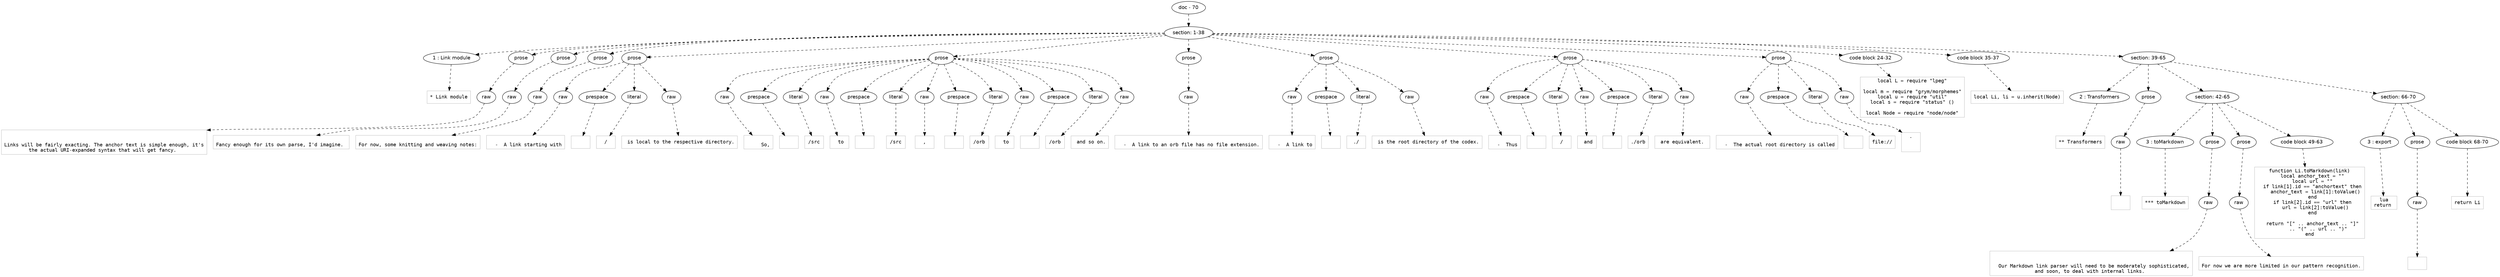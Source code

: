 digraph hierarchy {

node [fontname=Helvetica]
edge [style=dashed]

doc_0 [label="doc - 70"]


doc_0 -> { section_1}
{rank=same; section_1}

section_1 [label="section: 1-38"]


section_1 -> { header_2 prose_3 prose_4 prose_5 prose_6 prose_7 prose_8 prose_9 prose_10 prose_11 codeblock_12 codeblock_13 section_14}
{rank=same; header_2 prose_3 prose_4 prose_5 prose_6 prose_7 prose_8 prose_9 prose_10 prose_11 codeblock_12 codeblock_13 section_14}

header_2 [label="1 : Link module"]

prose_3 [label="prose"]

prose_4 [label="prose"]

prose_5 [label="prose"]

prose_6 [label="prose"]

prose_7 [label="prose"]

prose_8 [label="prose"]

prose_9 [label="prose"]

prose_10 [label="prose"]

prose_11 [label="prose"]

codeblock_12 [label="code block 24-32"]

codeblock_13 [label="code block 35-37"]

section_14 [label="section: 39-65"]


header_2 -> leaf_15
leaf_15  [color=Gray,shape=rectangle,fontname=Inconsolata,label="* Link module"]
prose_3 -> { raw_16}
{rank=same; raw_16}

raw_16 [label="raw"]


raw_16 -> leaf_17
leaf_17  [color=Gray,shape=rectangle,fontname=Inconsolata,label="

Links will be fairly exacting. The anchor text is simple enough, it's
the actual URI-expanded syntax that will get fancy. 
"]
prose_4 -> { raw_18}
{rank=same; raw_18}

raw_18 [label="raw"]


raw_18 -> leaf_19
leaf_19  [color=Gray,shape=rectangle,fontname=Inconsolata,label="
Fancy enough for its own parse, I'd imagine. 
"]
prose_5 -> { raw_20}
{rank=same; raw_20}

raw_20 [label="raw"]


raw_20 -> leaf_21
leaf_21  [color=Gray,shape=rectangle,fontname=Inconsolata,label="
For now, some knitting and weaving notes:
"]
prose_6 -> { raw_22 prespace_23 literal_24 raw_25}
{rank=same; raw_22 prespace_23 literal_24 raw_25}

raw_22 [label="raw"]

prespace_23 [label="prespace"]

literal_24 [label="literal"]

raw_25 [label="raw"]


raw_22 -> leaf_26
leaf_26  [color=Gray,shape=rectangle,fontname=Inconsolata,label="
  -  A link starting with"]
prespace_23 -> leaf_27
leaf_27  [color=Gray,shape=rectangle,fontname=Inconsolata,label=" "]
literal_24 -> leaf_28
leaf_28  [color=Gray,shape=rectangle,fontname=Inconsolata,label="/"]
raw_25 -> leaf_29
leaf_29  [color=Gray,shape=rectangle,fontname=Inconsolata,label=" is local to the respective directory.
"]
prose_7 -> { raw_30 prespace_31 literal_32 raw_33 prespace_34 literal_35 raw_36 prespace_37 literal_38 raw_39 prespace_40 literal_41 raw_42}
{rank=same; raw_30 prespace_31 literal_32 raw_33 prespace_34 literal_35 raw_36 prespace_37 literal_38 raw_39 prespace_40 literal_41 raw_42}

raw_30 [label="raw"]

prespace_31 [label="prespace"]

literal_32 [label="literal"]

raw_33 [label="raw"]

prespace_34 [label="prespace"]

literal_35 [label="literal"]

raw_36 [label="raw"]

prespace_37 [label="prespace"]

literal_38 [label="literal"]

raw_39 [label="raw"]

prespace_40 [label="prespace"]

literal_41 [label="literal"]

raw_42 [label="raw"]


raw_30 -> leaf_43
leaf_43  [color=Gray,shape=rectangle,fontname=Inconsolata,label="
     So,"]
prespace_31 -> leaf_44
leaf_44  [color=Gray,shape=rectangle,fontname=Inconsolata,label=" "]
literal_32 -> leaf_45
leaf_45  [color=Gray,shape=rectangle,fontname=Inconsolata,label="/src"]
raw_33 -> leaf_46
leaf_46  [color=Gray,shape=rectangle,fontname=Inconsolata,label=" to"]
prespace_34 -> leaf_47
leaf_47  [color=Gray,shape=rectangle,fontname=Inconsolata,label=" "]
literal_35 -> leaf_48
leaf_48  [color=Gray,shape=rectangle,fontname=Inconsolata,label="/src"]
raw_36 -> leaf_49
leaf_49  [color=Gray,shape=rectangle,fontname=Inconsolata,label=","]
prespace_37 -> leaf_50
leaf_50  [color=Gray,shape=rectangle,fontname=Inconsolata,label=" "]
literal_38 -> leaf_51
leaf_51  [color=Gray,shape=rectangle,fontname=Inconsolata,label="/orb"]
raw_39 -> leaf_52
leaf_52  [color=Gray,shape=rectangle,fontname=Inconsolata,label=" to"]
prespace_40 -> leaf_53
leaf_53  [color=Gray,shape=rectangle,fontname=Inconsolata,label=" "]
literal_41 -> leaf_54
leaf_54  [color=Gray,shape=rectangle,fontname=Inconsolata,label="/orb"]
raw_42 -> leaf_55
leaf_55  [color=Gray,shape=rectangle,fontname=Inconsolata,label=" and so on.
"]
prose_8 -> { raw_56}
{rank=same; raw_56}

raw_56 [label="raw"]


raw_56 -> leaf_57
leaf_57  [color=Gray,shape=rectangle,fontname=Inconsolata,label="
  -  A link to an orb file has no file extension.
"]
prose_9 -> { raw_58 prespace_59 literal_60 raw_61}
{rank=same; raw_58 prespace_59 literal_60 raw_61}

raw_58 [label="raw"]

prespace_59 [label="prespace"]

literal_60 [label="literal"]

raw_61 [label="raw"]


raw_58 -> leaf_62
leaf_62  [color=Gray,shape=rectangle,fontname=Inconsolata,label="
  -  A link to"]
prespace_59 -> leaf_63
leaf_63  [color=Gray,shape=rectangle,fontname=Inconsolata,label=" "]
literal_60 -> leaf_64
leaf_64  [color=Gray,shape=rectangle,fontname=Inconsolata,label="./"]
raw_61 -> leaf_65
leaf_65  [color=Gray,shape=rectangle,fontname=Inconsolata,label=" is the root directory of the codex.
"]
prose_10 -> { raw_66 prespace_67 literal_68 raw_69 prespace_70 literal_71 raw_72}
{rank=same; raw_66 prespace_67 literal_68 raw_69 prespace_70 literal_71 raw_72}

raw_66 [label="raw"]

prespace_67 [label="prespace"]

literal_68 [label="literal"]

raw_69 [label="raw"]

prespace_70 [label="prespace"]

literal_71 [label="literal"]

raw_72 [label="raw"]


raw_66 -> leaf_73
leaf_73  [color=Gray,shape=rectangle,fontname=Inconsolata,label="
  -  Thus"]
prespace_67 -> leaf_74
leaf_74  [color=Gray,shape=rectangle,fontname=Inconsolata,label=" "]
literal_68 -> leaf_75
leaf_75  [color=Gray,shape=rectangle,fontname=Inconsolata,label="/"]
raw_69 -> leaf_76
leaf_76  [color=Gray,shape=rectangle,fontname=Inconsolata,label=" and"]
prespace_70 -> leaf_77
leaf_77  [color=Gray,shape=rectangle,fontname=Inconsolata,label=" "]
literal_71 -> leaf_78
leaf_78  [color=Gray,shape=rectangle,fontname=Inconsolata,label="./orb"]
raw_72 -> leaf_79
leaf_79  [color=Gray,shape=rectangle,fontname=Inconsolata,label=" are equivalent. 
"]
prose_11 -> { raw_80 prespace_81 literal_82 raw_83}
{rank=same; raw_80 prespace_81 literal_82 raw_83}

raw_80 [label="raw"]

prespace_81 [label="prespace"]

literal_82 [label="literal"]

raw_83 [label="raw"]


raw_80 -> leaf_84
leaf_84  [color=Gray,shape=rectangle,fontname=Inconsolata,label="
  -  The actual root directory is called"]
prespace_81 -> leaf_85
leaf_85  [color=Gray,shape=rectangle,fontname=Inconsolata,label=" "]
literal_82 -> leaf_86
leaf_86  [color=Gray,shape=rectangle,fontname=Inconsolata,label="file://"]
raw_83 -> leaf_87
leaf_87  [color=Gray,shape=rectangle,fontname=Inconsolata,label=".


"]
codeblock_12 -> leaf_88
leaf_88  [color=Gray,shape=rectangle,fontname=Inconsolata,label="local L = require \"lpeg\"

local m = require \"grym/morphemes\"
local u = require \"util\"
local s = require \"status\" ()

local Node = require \"node/node\""]
codeblock_13 -> leaf_89
leaf_89  [color=Gray,shape=rectangle,fontname=Inconsolata,label="local Li, li = u.inherit(Node)"]
section_14 -> { header_90 prose_91 section_92 section_93}
{rank=same; header_90 prose_91 section_92 section_93}

header_90 [label="2 : Transformers"]

prose_91 [label="prose"]

section_92 [label="section: 42-65"]

section_93 [label="section: 66-70"]


header_90 -> leaf_94
leaf_94  [color=Gray,shape=rectangle,fontname=Inconsolata,label="** Transformers"]
prose_91 -> { raw_95}
{rank=same; raw_95}

raw_95 [label="raw"]


raw_95 -> leaf_96
leaf_96  [color=Gray,shape=rectangle,fontname=Inconsolata,label="

"]
section_92 -> { header_97 prose_98 prose_99 codeblock_100}
{rank=same; header_97 prose_98 prose_99 codeblock_100}

header_97 [label="3 : toMarkdown"]

prose_98 [label="prose"]

prose_99 [label="prose"]

codeblock_100 [label="code block 49-63"]


header_97 -> leaf_101
leaf_101  [color=Gray,shape=rectangle,fontname=Inconsolata,label="*** toMarkdown"]
prose_98 -> { raw_102}
{rank=same; raw_102}

raw_102 [label="raw"]


raw_102 -> leaf_103
leaf_103  [color=Gray,shape=rectangle,fontname=Inconsolata,label="

  Our Markdown link parser will need to be moderately sophisticated,
and soon, to deal with internal links. 
"]
prose_99 -> { raw_104}
{rank=same; raw_104}

raw_104 [label="raw"]


raw_104 -> leaf_105
leaf_105  [color=Gray,shape=rectangle,fontname=Inconsolata,label="
For now we are more limited in our pattern recognition.
"]
codeblock_100 -> leaf_106
leaf_106  [color=Gray,shape=rectangle,fontname=Inconsolata,label="function Li.toMarkdown(link)
  local anchor_text = \"\"
  local url = \"\"
  if link[1].id == \"anchortext\" then
    anchor_text = link[1]:toValue()
  end
  if link[2].id == \"url\" then
    url = link[2]:toValue()
  end

  return \"[\" .. anchor_text .. \"]\"
      .. \"(\" .. url .. \")\"
end"]
section_93 -> { header_107 prose_108 codeblock_109}
{rank=same; header_107 prose_108 codeblock_109}

header_107 [label="3 : export"]

prose_108 [label="prose"]

codeblock_109 [label="code block 68-70"]


header_107 -> leaf_110
leaf_110  [color=Gray,shape=rectangle,fontname=Inconsolata,label="lua
return "]
prose_108 -> { raw_111}
{rank=same; raw_111}

raw_111 [label="raw"]


raw_111 -> leaf_112
leaf_112  [color=Gray,shape=rectangle,fontname=Inconsolata,label="
"]
codeblock_109 -> leaf_113
leaf_113  [color=Gray,shape=rectangle,fontname=Inconsolata,label="return Li"]

}
